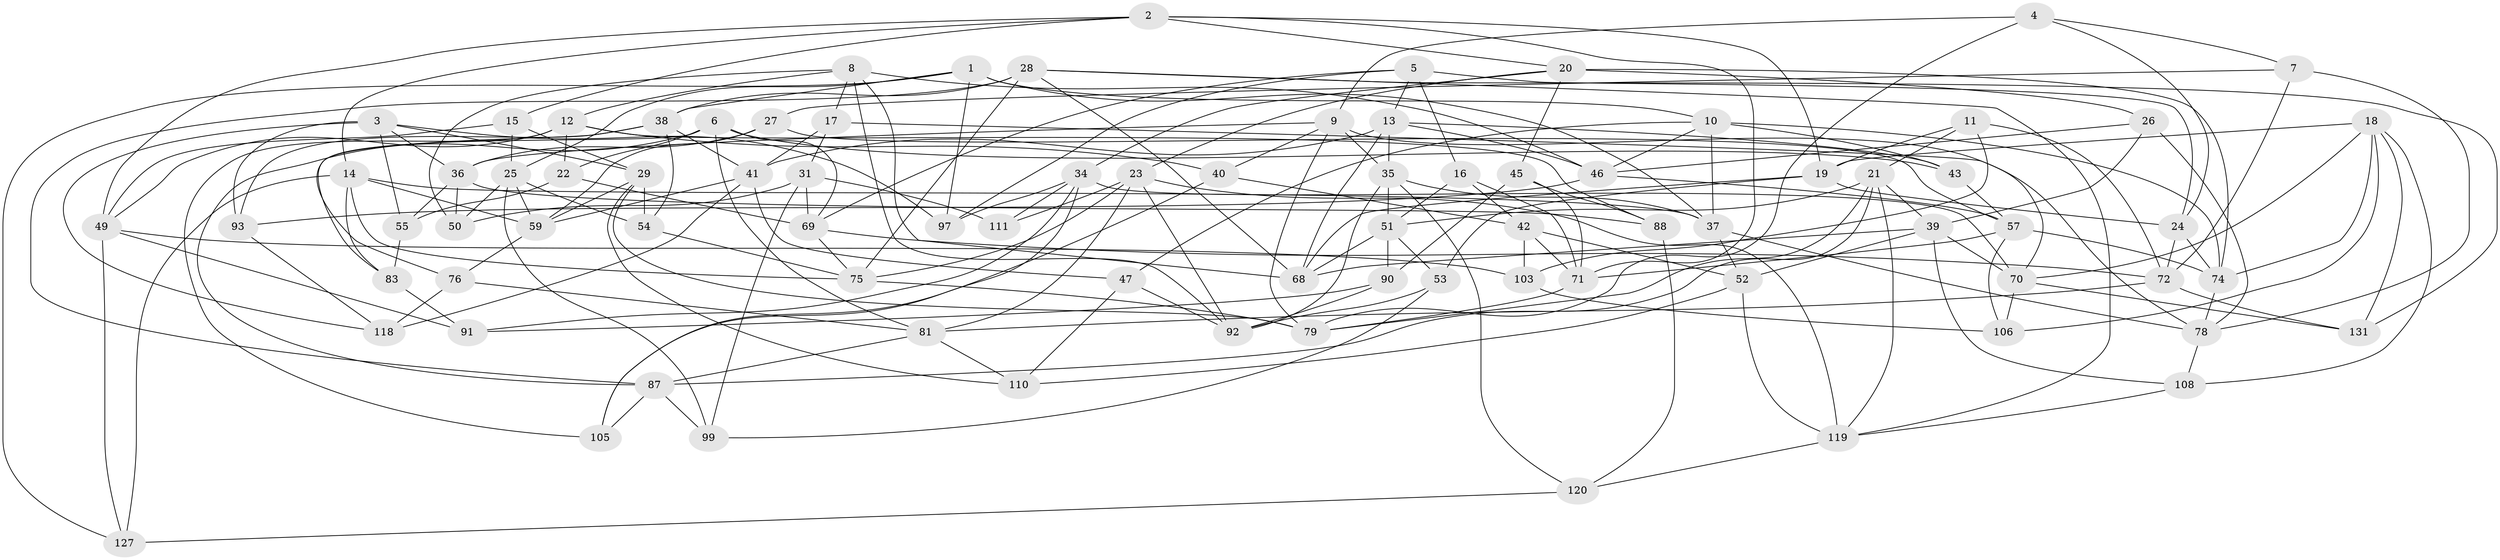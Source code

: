 // original degree distribution, {4: 1.0}
// Generated by graph-tools (version 1.1) at 2025/11/02/27/25 16:11:44]
// undirected, 83 vertices, 211 edges
graph export_dot {
graph [start="1"]
  node [color=gray90,style=filled];
  1 [super="+126"];
  2 [super="+84"];
  3 [super="+114"];
  4;
  5 [super="+128"];
  6 [super="+65"];
  7;
  8 [super="+33"];
  9 [super="+48"];
  10 [super="+44"];
  11;
  12 [super="+121"];
  13 [super="+66"];
  14 [super="+63"];
  15;
  16;
  17;
  18 [super="+115"];
  19 [super="+32"];
  20 [super="+124"];
  21 [super="+89"];
  22;
  23 [super="+58"];
  24 [super="+60"];
  25 [super="+56"];
  26;
  27;
  28 [super="+30"];
  29 [super="+96"];
  31 [super="+101"];
  34 [super="+67"];
  35 [super="+77"];
  36 [super="+94"];
  37 [super="+113"];
  38 [super="+86"];
  39 [super="+73"];
  40;
  41 [super="+130"];
  42 [super="+98"];
  43;
  45;
  46 [super="+64"];
  47;
  49 [super="+100"];
  50;
  51 [super="+62"];
  52 [super="+85"];
  53;
  54;
  55;
  57 [super="+107"];
  59 [super="+61"];
  68 [super="+112"];
  69 [super="+104"];
  70 [super="+122"];
  71 [super="+102"];
  72 [super="+117"];
  74 [super="+95"];
  75 [super="+125"];
  76;
  78 [super="+80"];
  79 [super="+82"];
  81 [super="+123"];
  83;
  87 [super="+116"];
  88;
  90;
  91;
  92 [super="+109"];
  93;
  97;
  99;
  103;
  105;
  106;
  108;
  110;
  111;
  118;
  119 [super="+129"];
  120;
  127;
  131;
  1 -- 127;
  1 -- 37;
  1 -- 25;
  1 -- 38;
  1 -- 10;
  1 -- 97;
  2 -- 20;
  2 -- 19;
  2 -- 49;
  2 -- 14;
  2 -- 15;
  2 -- 71;
  3 -- 29;
  3 -- 97;
  3 -- 93;
  3 -- 118;
  3 -- 55;
  3 -- 36;
  4 -- 24;
  4 -- 7;
  4 -- 9;
  4 -- 79;
  5 -- 24 [weight=2];
  5 -- 16;
  5 -- 97;
  5 -- 13;
  5 -- 69;
  6 -- 83;
  6 -- 43;
  6 -- 87;
  6 -- 22;
  6 -- 81;
  6 -- 69;
  7 -- 78;
  7 -- 27;
  7 -- 72;
  8 -- 17;
  8 -- 12;
  8 -- 50;
  8 -- 46;
  8 -- 92;
  8 -- 68;
  9 -- 40;
  9 -- 79;
  9 -- 70;
  9 -- 35;
  9 -- 36;
  10 -- 43;
  10 -- 47;
  10 -- 74;
  10 -- 46;
  10 -- 37;
  11 -- 103;
  11 -- 19;
  11 -- 72;
  11 -- 21;
  12 -- 105;
  12 -- 40;
  12 -- 88;
  12 -- 49;
  12 -- 22;
  13 -- 46;
  13 -- 41;
  13 -- 43;
  13 -- 35;
  13 -- 68;
  14 -- 59;
  14 -- 75;
  14 -- 83;
  14 -- 127;
  14 -- 37;
  15 -- 49;
  15 -- 25;
  15 -- 29;
  16 -- 71;
  16 -- 51;
  16 -- 42;
  17 -- 31;
  17 -- 78;
  17 -- 41;
  18 -- 108;
  18 -- 74;
  18 -- 19;
  18 -- 106;
  18 -- 131;
  18 -- 70;
  19 -- 24;
  19 -- 68;
  19 -- 53;
  20 -- 26;
  20 -- 45;
  20 -- 34;
  20 -- 74;
  20 -- 23;
  21 -- 87;
  21 -- 79;
  21 -- 119;
  21 -- 51;
  21 -- 39;
  22 -- 69;
  22 -- 55;
  23 -- 111;
  23 -- 81;
  23 -- 119;
  23 -- 75;
  23 -- 92;
  24 -- 74;
  24 -- 72;
  25 -- 50;
  25 -- 59;
  25 -- 99;
  25 -- 54;
  26 -- 39;
  26 -- 46;
  26 -- 78;
  27 -- 36;
  27 -- 59;
  27 -- 57;
  28 -- 75;
  28 -- 131;
  28 -- 87;
  28 -- 119;
  28 -- 38;
  28 -- 68;
  29 -- 110;
  29 -- 79;
  29 -- 59;
  29 -- 54;
  31 -- 111 [weight=2];
  31 -- 50;
  31 -- 99;
  31 -- 69;
  34 -- 111;
  34 -- 97;
  34 -- 70;
  34 -- 105;
  34 -- 91;
  35 -- 120;
  35 -- 37;
  35 -- 51;
  35 -- 92;
  36 -- 88;
  36 -- 50;
  36 -- 55;
  37 -- 78;
  37 -- 52;
  38 -- 93;
  38 -- 54;
  38 -- 41;
  38 -- 76;
  39 -- 108;
  39 -- 70;
  39 -- 52;
  39 -- 68;
  40 -- 105;
  40 -- 42;
  41 -- 118;
  41 -- 59;
  41 -- 47;
  42 -- 103;
  42 -- 52 [weight=2];
  42 -- 71;
  43 -- 57;
  45 -- 90;
  45 -- 88;
  45 -- 71;
  46 -- 57;
  46 -- 93;
  47 -- 110;
  47 -- 92;
  49 -- 127;
  49 -- 91;
  49 -- 103;
  51 -- 90;
  51 -- 68;
  51 -- 53;
  52 -- 119;
  52 -- 110;
  53 -- 99;
  53 -- 92;
  54 -- 75;
  55 -- 83;
  57 -- 71;
  57 -- 74;
  57 -- 106;
  59 -- 76;
  69 -- 72;
  69 -- 75;
  70 -- 106;
  70 -- 131;
  71 -- 79;
  72 -- 131;
  72 -- 81;
  74 -- 78;
  75 -- 79;
  76 -- 81;
  76 -- 118;
  78 -- 108;
  81 -- 87;
  81 -- 110;
  83 -- 91;
  87 -- 105;
  87 -- 99;
  88 -- 120;
  90 -- 91;
  90 -- 92;
  93 -- 118;
  103 -- 106;
  108 -- 119;
  119 -- 120;
  120 -- 127;
}
